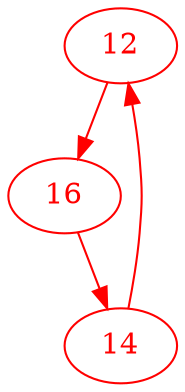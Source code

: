 digraph g{
node [color = red, fontcolor=red]; 12 14 16 ;
12 -> 16 [color=red] ;
14 -> 12 [color=red] ;
16 -> 14 [color=red] ;
}